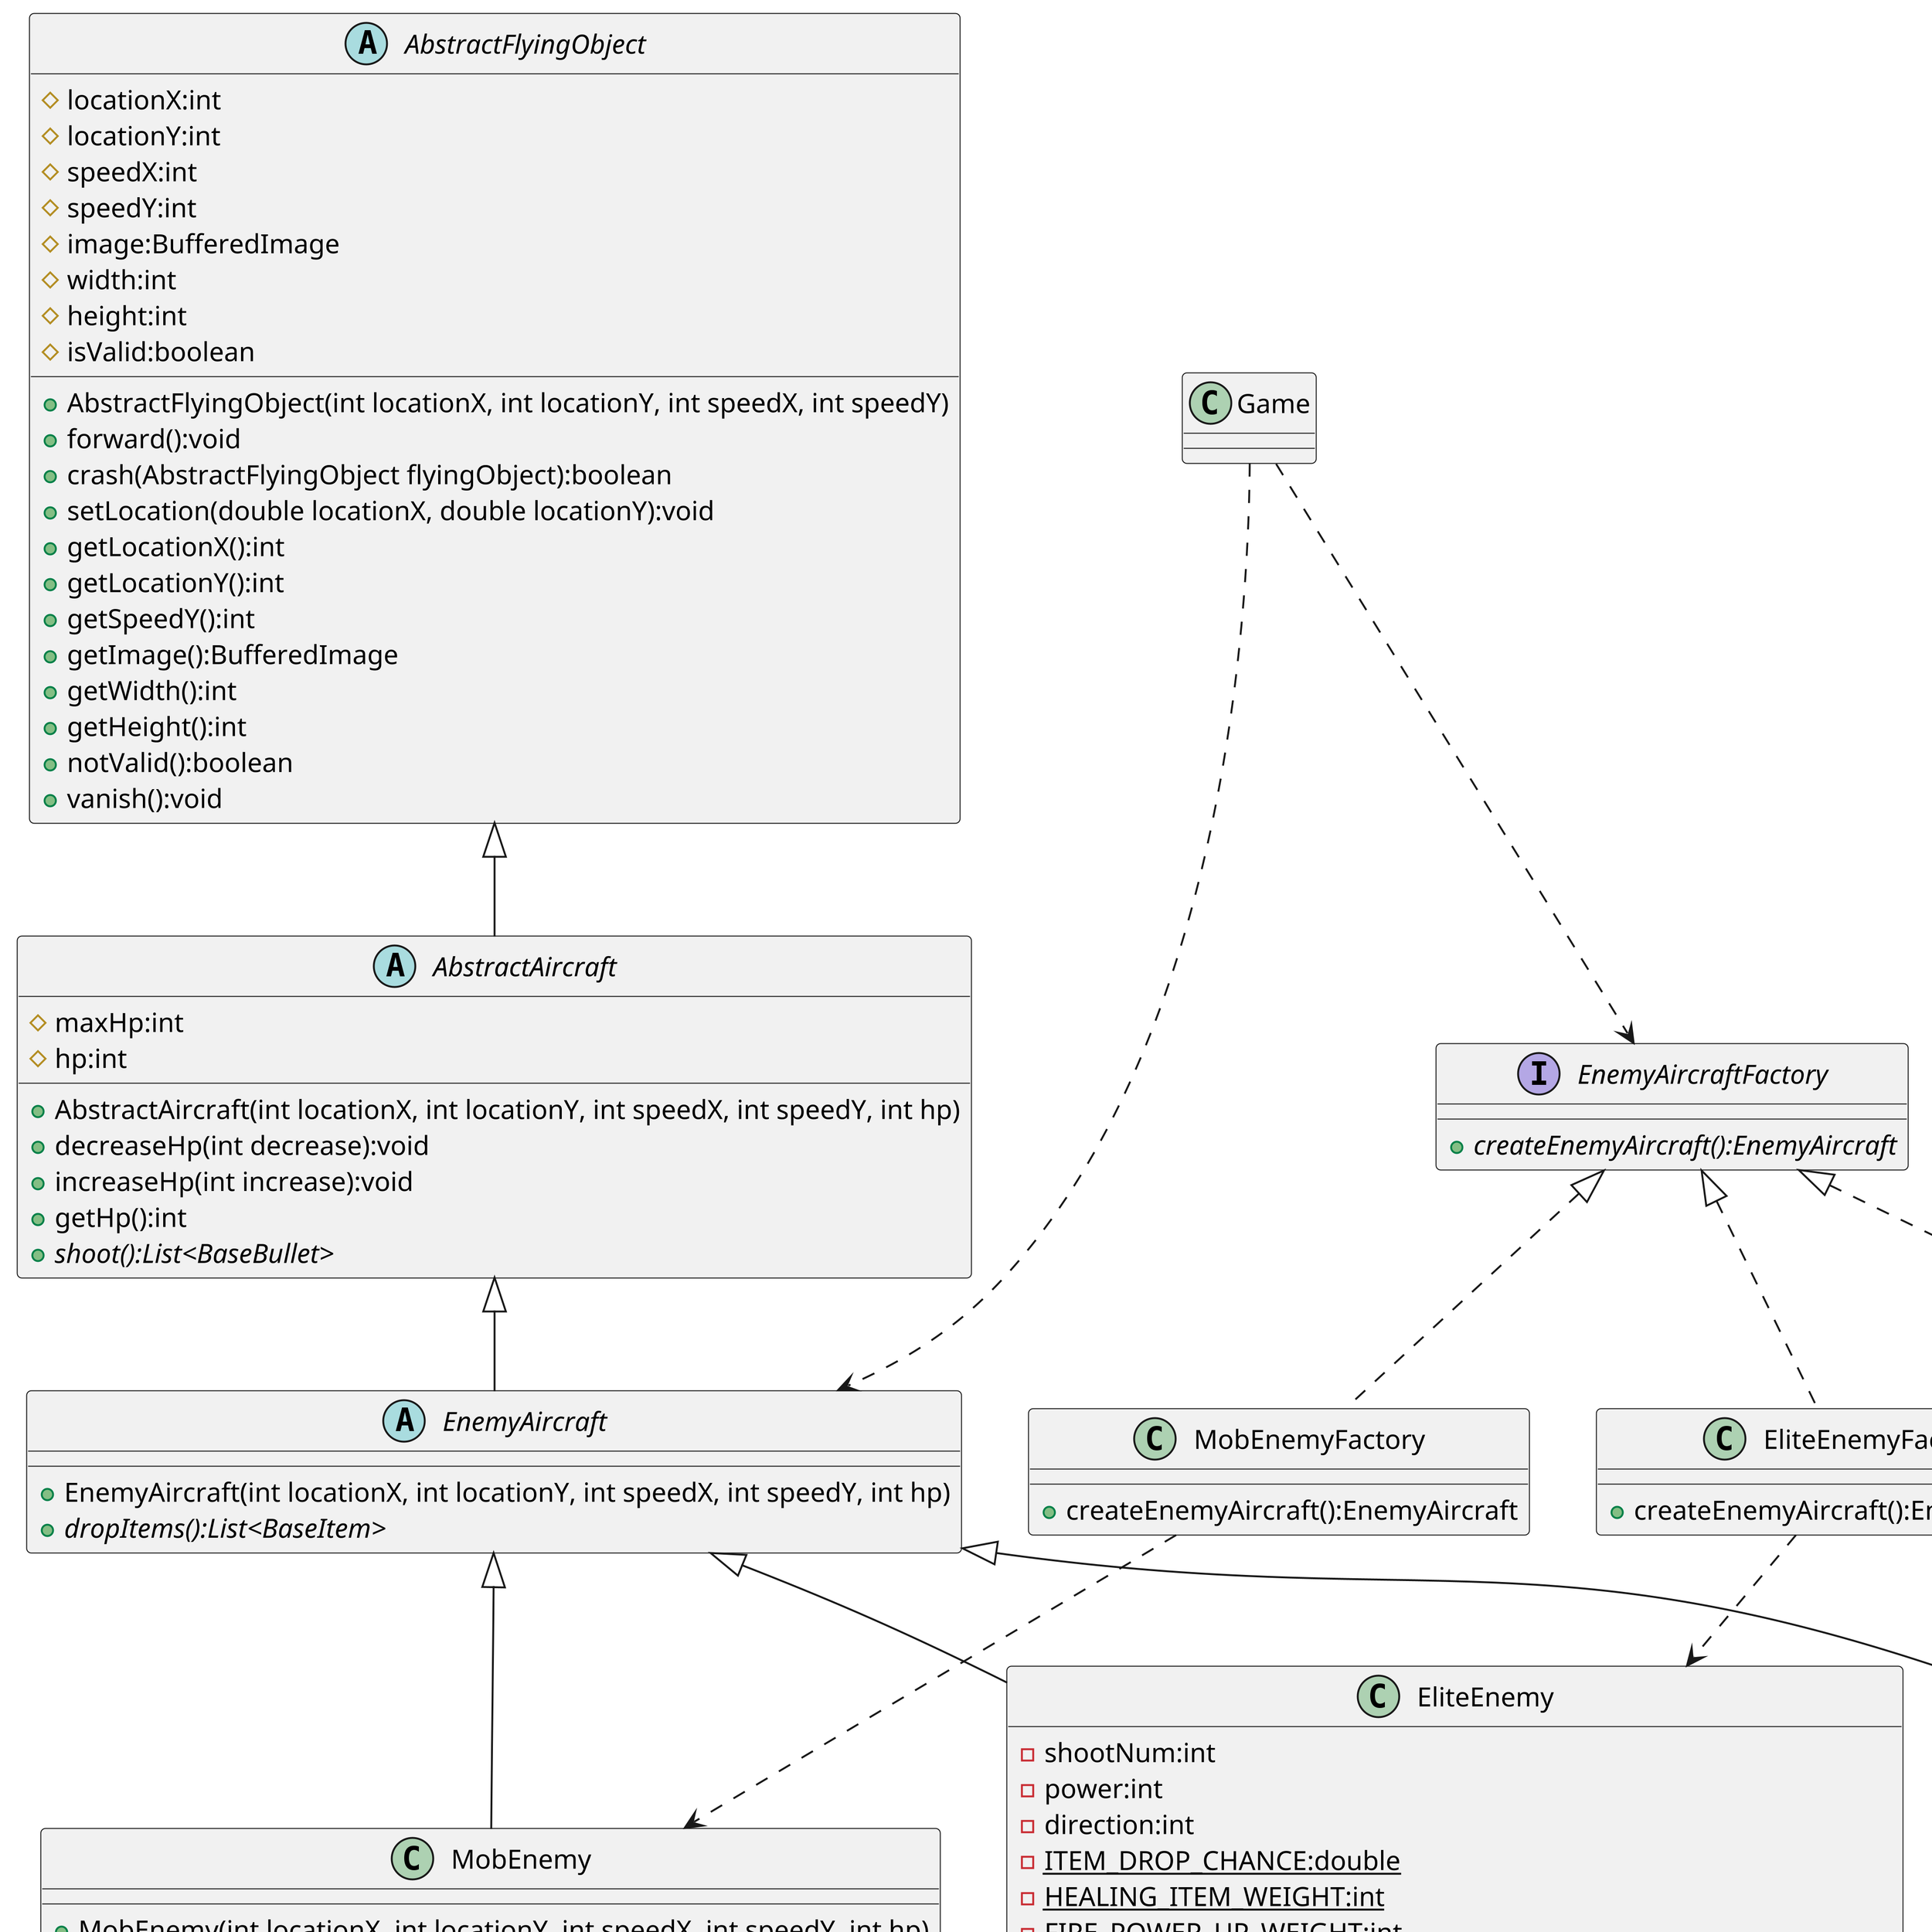 @startuml
'https://plantuml.com/class-diagram

scale 4

class Game
{

}

Game ..> EnemyAircraft
Game ..> EnemyAircraftFactory


interface EnemyAircraftFactory
{
    + {abstract} createEnemyAircraft():EnemyAircraft
}

class MobEnemyFactory
{
    + createEnemyAircraft():EnemyAircraft
}

class EliteEnemyFactory
{
    + createEnemyAircraft():EnemyAircraft
}

class BossEnemyFactory
{
    + createEnemyAircraft():EnemyAircraft
}

EnemyAircraftFactory <|.. MobEnemyFactory
EnemyAircraftFactory <|.. EliteEnemyFactory
EnemyAircraftFactory <|.. BossEnemyFactory

MobEnemyFactory ..> MobEnemy
EliteEnemyFactory ..> EliteEnemy
BossEnemyFactory ..> BossEnemy

abstract class AbstractFlyingObject
{
    # locationX:int
    # locationY:int
    # speedX:int
    # speedY:int
    # image:BufferedImage
    # width:int
    # height:int
    # isValid:boolean

    + AbstractFlyingObject(int locationX, int locationY, int speedX, int speedY)
    + forward():void
    + crash(AbstractFlyingObject flyingObject):boolean
    + setLocation(double locationX, double locationY):void
    + getLocationX():int
    + getLocationY():int
    + getSpeedY():int
    + getImage():BufferedImage
    + getWidth():int
    + getHeight():int
    + notValid():boolean
    + vanish():void
}

abstract class AbstractAircraft
{
	# maxHp:int
    # hp:int
    + AbstractAircraft(int locationX, int locationY, int speedX, int speedY, int hp)
    + decreaseHp(int decrease):void
    + increaseHp(int increase):void
    + getHp():int
    + {abstract} shoot():List<BaseBullet>
 }

AbstractFlyingObject <|-- AbstractAircraft

abstract class EnemyAircraft {
    + EnemyAircraft(int locationX, int locationY, int speedX, int speedY, int hp)
    + {abstract} dropItems():List<BaseItem>
}

AbstractAircraft <|-- EnemyAircraft

class MobEnemy {
    + MobEnemy(int locationX, int locationY, int speedX, int speedY, int hp)
    + forward():void
    + shoot():List<BaseBullet>
    + dropItems():List<BaseItem>
}

class EliteEnemy {
    - shootNum:int
    - power:int
    - direction:int
    - {static} ITEM_DROP_CHANCE:double
    - {static} HEALING_ITEM_WEIGHT:int
    - {static} FIRE_POWER_UP_WEIGHT:int
    - {static} BOMB_ITEM_WEIGHT:int
    - {static} TOTAL_WEIGHT:int
    - {static} random:Random
    + EliteEnemy(int locationX, int locationY, int speedX, int speedY, int hp)
    + forward():void
    + shoot():List<BaseBullet>
    + dropItems():List<BaseItem>
}

class BossEnemy {
    - shootNum:int
    - power:int
    - direction:int
    + BossEnemy(int locationX, int locationY, int speedX, int speedY, int hp)
    + forward():void
    + shoot():List<BaseBullet>
    + dropItems():List<BaseItem>
}

EnemyAircraft <|-- MobEnemy
EnemyAircraft <|-- EliteEnemy
EnemyAircraft <|-- BossEnemy

@enduml